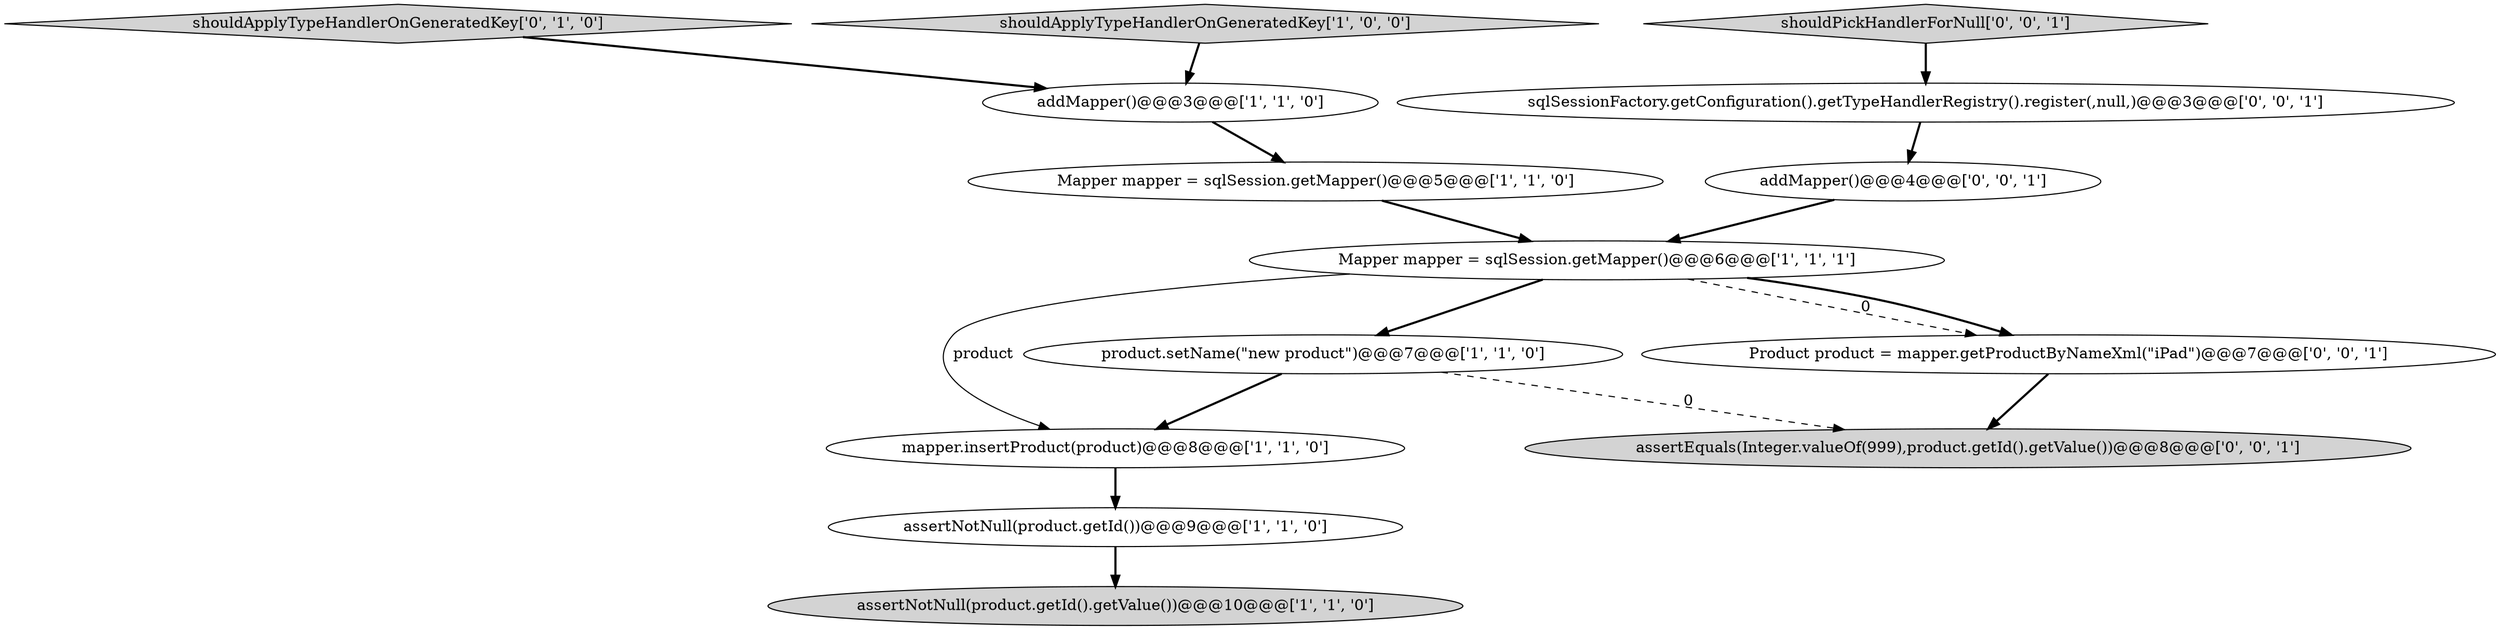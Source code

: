digraph {
8 [style = filled, label = "shouldApplyTypeHandlerOnGeneratedKey['0', '1', '0']", fillcolor = lightgray, shape = diamond image = "AAA0AAABBB2BBB"];
1 [style = filled, label = "assertNotNull(product.getId())@@@9@@@['1', '1', '0']", fillcolor = white, shape = ellipse image = "AAA0AAABBB1BBB"];
9 [style = filled, label = "addMapper()@@@4@@@['0', '0', '1']", fillcolor = white, shape = ellipse image = "AAA0AAABBB3BBB"];
7 [style = filled, label = "shouldApplyTypeHandlerOnGeneratedKey['1', '0', '0']", fillcolor = lightgray, shape = diamond image = "AAA0AAABBB1BBB"];
2 [style = filled, label = "assertNotNull(product.getId().getValue())@@@10@@@['1', '1', '0']", fillcolor = lightgray, shape = ellipse image = "AAA0AAABBB1BBB"];
4 [style = filled, label = "addMapper()@@@3@@@['1', '1', '0']", fillcolor = white, shape = ellipse image = "AAA0AAABBB1BBB"];
11 [style = filled, label = "assertEquals(Integer.valueOf(999),product.getId().getValue())@@@8@@@['0', '0', '1']", fillcolor = lightgray, shape = ellipse image = "AAA0AAABBB3BBB"];
6 [style = filled, label = "Mapper mapper = sqlSession.getMapper()@@@6@@@['1', '1', '1']", fillcolor = white, shape = ellipse image = "AAA0AAABBB1BBB"];
3 [style = filled, label = "mapper.insertProduct(product)@@@8@@@['1', '1', '0']", fillcolor = white, shape = ellipse image = "AAA0AAABBB1BBB"];
10 [style = filled, label = "shouldPickHandlerForNull['0', '0', '1']", fillcolor = lightgray, shape = diamond image = "AAA0AAABBB3BBB"];
12 [style = filled, label = "Product product = mapper.getProductByNameXml(\"iPad\")@@@7@@@['0', '0', '1']", fillcolor = white, shape = ellipse image = "AAA0AAABBB3BBB"];
13 [style = filled, label = "sqlSessionFactory.getConfiguration().getTypeHandlerRegistry().register(,null,)@@@3@@@['0', '0', '1']", fillcolor = white, shape = ellipse image = "AAA0AAABBB3BBB"];
0 [style = filled, label = "product.setName(\"new product\")@@@7@@@['1', '1', '0']", fillcolor = white, shape = ellipse image = "AAA0AAABBB1BBB"];
5 [style = filled, label = "Mapper mapper = sqlSession.getMapper()@@@5@@@['1', '1', '0']", fillcolor = white, shape = ellipse image = "AAA0AAABBB1BBB"];
0->3 [style = bold, label=""];
1->2 [style = bold, label=""];
0->11 [style = dashed, label="0"];
6->0 [style = bold, label=""];
13->9 [style = bold, label=""];
8->4 [style = bold, label=""];
7->4 [style = bold, label=""];
5->6 [style = bold, label=""];
3->1 [style = bold, label=""];
10->13 [style = bold, label=""];
6->3 [style = solid, label="product"];
4->5 [style = bold, label=""];
6->12 [style = dashed, label="0"];
9->6 [style = bold, label=""];
12->11 [style = bold, label=""];
6->12 [style = bold, label=""];
}

